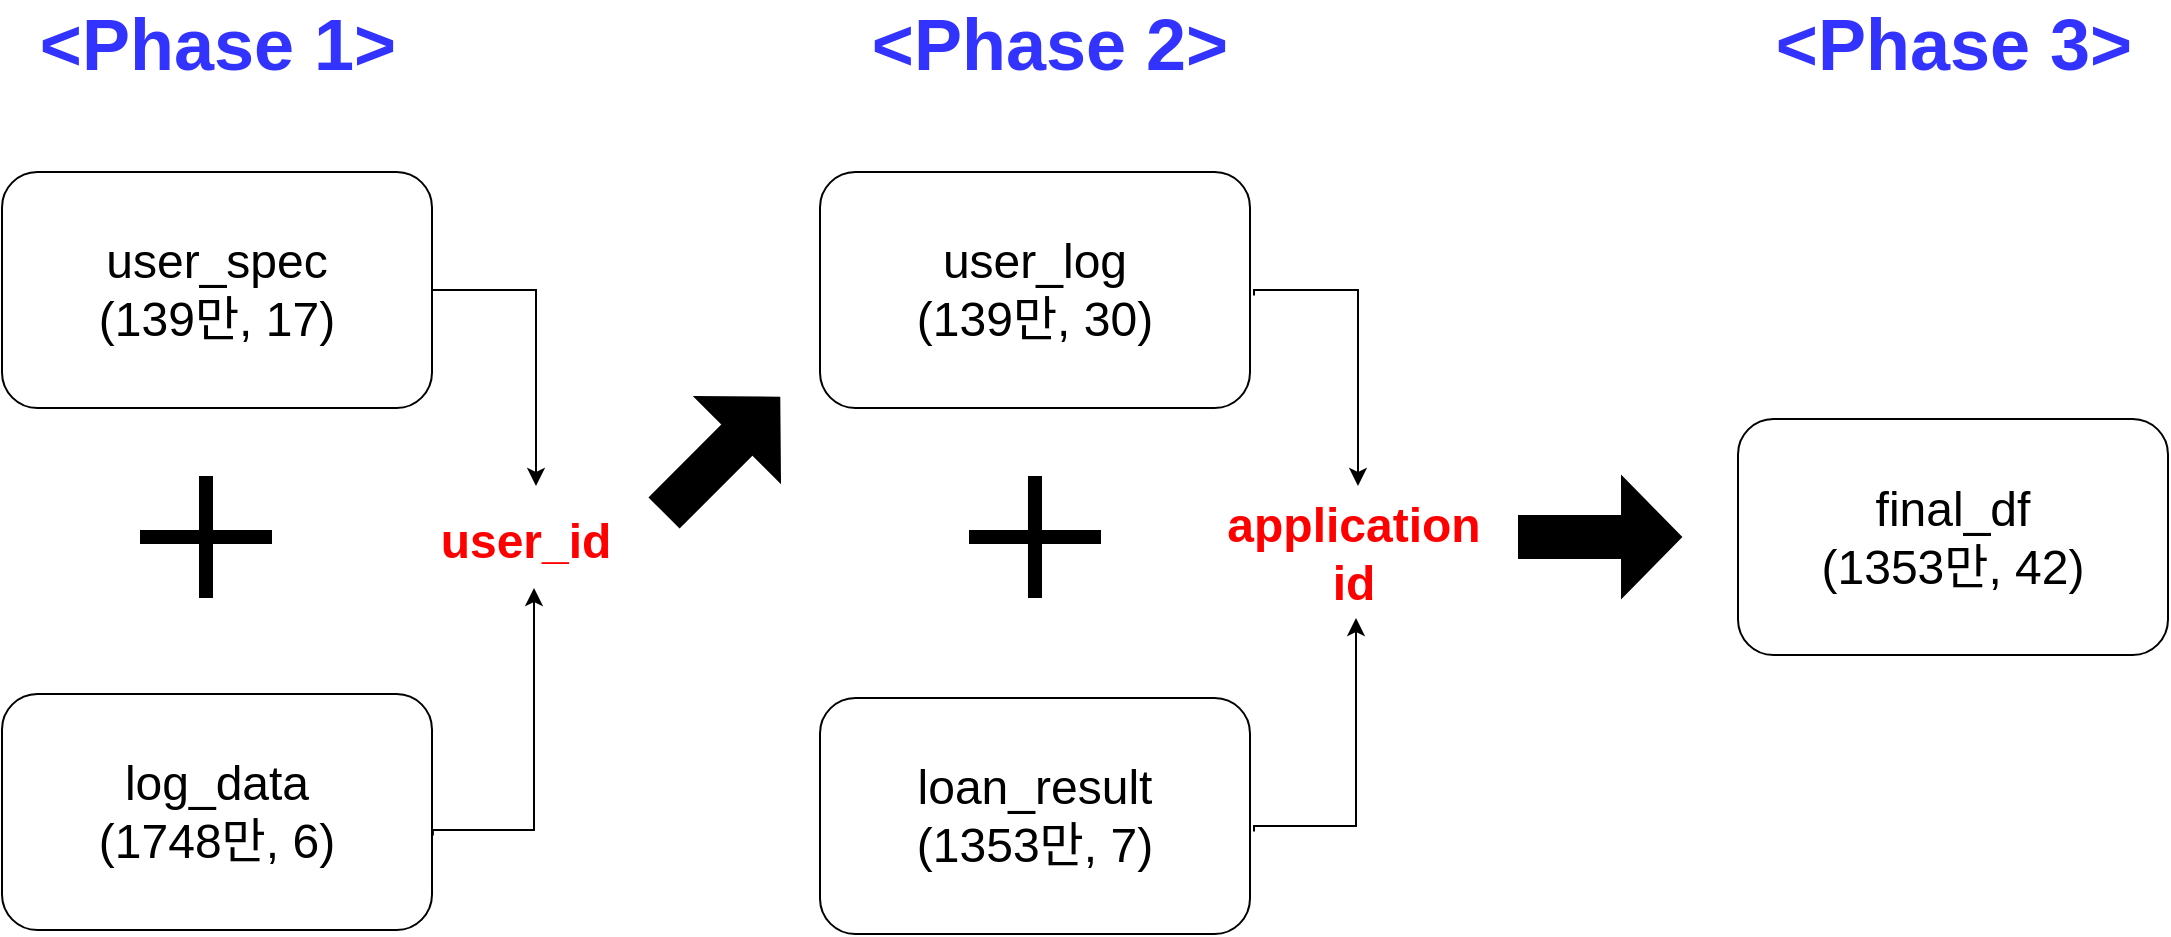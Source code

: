 <mxfile version="20.4.0" type="device"><diagram id="8duwtQllxiG5KmrNK3zE" name="페이지-1"><mxGraphModel dx="1906" dy="1045" grid="0" gridSize="10" guides="1" tooltips="1" connect="1" arrows="1" fold="1" page="1" pageScale="1" pageWidth="1200" pageHeight="1920" math="0" shadow="0"><root><mxCell id="0"/><mxCell id="1" parent="0"/><mxCell id="yQst7Z8qBeFgsQx69tKb-1" value="&lt;font style=&quot;font-size: 24px;&quot;&gt;user_spec&lt;br&gt;(139만, 17)&lt;br&gt;&lt;/font&gt;" style="rounded=1;whiteSpace=wrap;html=1;" parent="1" vertex="1"><mxGeometry x="58" y="330" width="215" height="118" as="geometry"/></mxCell><mxCell id="yQst7Z8qBeFgsQx69tKb-2" value="&lt;span style=&quot;font-size: 24px;&quot;&gt;log_data&lt;br&gt;(1748만, 6)&lt;br&gt;&lt;/span&gt;" style="rounded=1;whiteSpace=wrap;html=1;" parent="1" vertex="1"><mxGeometry x="58" y="591" width="215" height="118" as="geometry"/></mxCell><mxCell id="yQst7Z8qBeFgsQx69tKb-4" value="" style="shape=cross;whiteSpace=wrap;html=1;fontSize=24;fillColor=#000000;strokeColor=none;size=0.115;" parent="1" vertex="1"><mxGeometry x="127" y="482" width="66" height="61" as="geometry"/></mxCell><mxCell id="yQst7Z8qBeFgsQx69tKb-8" value="&lt;b&gt;&lt;font color=&quot;#ff0000&quot;&gt;user_id&lt;/font&gt;&lt;/b&gt;" style="text;html=1;strokeColor=none;fillColor=none;align=center;verticalAlign=middle;whiteSpace=wrap;rounded=0;fontSize=24;" parent="1" vertex="1"><mxGeometry x="290" y="500" width="60" height="30" as="geometry"/></mxCell><mxCell id="yQst7Z8qBeFgsQx69tKb-14" value="" style="shape=singleArrow;direction=south;whiteSpace=wrap;html=1;strokeColor=default;fontSize=24;fontColor=#FF0000;fillColor=#000000;arrowWidth=0.35;arrowSize=0.364;rotation=-135;" parent="1" vertex="1"><mxGeometry x="388" y="431" width="60" height="81" as="geometry"/></mxCell><mxCell id="yQst7Z8qBeFgsQx69tKb-15" value="&lt;font style=&quot;font-size: 24px;&quot;&gt;user_log&lt;br&gt;(139만, 30)&lt;br&gt;&lt;/font&gt;" style="rounded=1;whiteSpace=wrap;html=1;" parent="1" vertex="1"><mxGeometry x="467" y="330" width="215" height="118" as="geometry"/></mxCell><mxCell id="yQst7Z8qBeFgsQx69tKb-19" value="&lt;span style=&quot;font-size: 24px;&quot;&gt;loan_result&lt;br&gt;(1353만, 7)&lt;br&gt;&lt;/span&gt;" style="rounded=1;whiteSpace=wrap;html=1;" parent="1" vertex="1"><mxGeometry x="467" y="593" width="215" height="118" as="geometry"/></mxCell><mxCell id="yQst7Z8qBeFgsQx69tKb-21" value="&lt;b&gt;&lt;font color=&quot;#ff0000&quot;&gt;application&lt;br&gt;id&lt;/font&gt;&lt;/b&gt;" style="text;html=1;strokeColor=none;fillColor=none;align=center;verticalAlign=middle;whiteSpace=wrap;rounded=0;fontSize=24;" parent="1" vertex="1"><mxGeometry x="704" y="506" width="60" height="30" as="geometry"/></mxCell><mxCell id="yQst7Z8qBeFgsQx69tKb-22" value="" style="shape=cross;whiteSpace=wrap;html=1;fontSize=24;fillColor=#000000;strokeColor=none;size=0.115;" parent="1" vertex="1"><mxGeometry x="541.5" y="482" width="66" height="61" as="geometry"/></mxCell><mxCell id="yQst7Z8qBeFgsQx69tKb-26" value="" style="edgeStyle=elbowEdgeStyle;elbow=vertical;endArrow=classic;html=1;rounded=0;fontSize=24;fontColor=#FF0000;exitX=1.002;exitY=0.6;exitDx=0;exitDy=0;exitPerimeter=0;" parent="1" source="yQst7Z8qBeFgsQx69tKb-2" edge="1"><mxGeometry width="50" height="50" relative="1" as="geometry"><mxPoint x="324" y="711" as="sourcePoint"/><mxPoint x="324" y="538" as="targetPoint"/><Array as="points"><mxPoint x="301" y="659"/></Array></mxGeometry></mxCell><mxCell id="yQst7Z8qBeFgsQx69tKb-27" value="" style="edgeStyle=elbowEdgeStyle;elbow=vertical;endArrow=classic;html=1;rounded=0;fontSize=24;fontColor=#FF0000;exitX=1.002;exitY=0.6;exitDx=0;exitDy=0;exitPerimeter=0;" parent="1" edge="1"><mxGeometry width="50" height="50" relative="1" as="geometry"><mxPoint x="273.0" y="391.8" as="sourcePoint"/><mxPoint x="325" y="487" as="targetPoint"/><Array as="points"><mxPoint x="300.57" y="389"/></Array></mxGeometry></mxCell><mxCell id="yQst7Z8qBeFgsQx69tKb-29" value="" style="edgeStyle=elbowEdgeStyle;elbow=vertical;endArrow=classic;html=1;rounded=0;fontSize=24;fontColor=#FF0000;exitX=1.002;exitY=0.6;exitDx=0;exitDy=0;exitPerimeter=0;" parent="1" edge="1"><mxGeometry width="50" height="50" relative="1" as="geometry"><mxPoint x="684.0" y="659.8" as="sourcePoint"/><mxPoint x="735" y="553" as="targetPoint"/><Array as="points"><mxPoint x="711.57" y="657"/></Array></mxGeometry></mxCell><mxCell id="yQst7Z8qBeFgsQx69tKb-30" value="" style="edgeStyle=elbowEdgeStyle;elbow=vertical;endArrow=classic;html=1;rounded=0;fontSize=24;fontColor=#FF0000;exitX=1.002;exitY=0.6;exitDx=0;exitDy=0;exitPerimeter=0;" parent="1" edge="1"><mxGeometry width="50" height="50" relative="1" as="geometry"><mxPoint x="684" y="391.8" as="sourcePoint"/><mxPoint x="736" y="487" as="targetPoint"/><Array as="points"><mxPoint x="711.57" y="389"/></Array></mxGeometry></mxCell><mxCell id="yQst7Z8qBeFgsQx69tKb-32" value="" style="shape=singleArrow;direction=south;whiteSpace=wrap;html=1;strokeColor=default;fontSize=24;fontColor=#FF0000;fillColor=#000000;arrowWidth=0.35;arrowSize=0.364;rotation=-90;" parent="1" vertex="1"><mxGeometry x="827" y="472" width="60" height="81" as="geometry"/></mxCell><mxCell id="yQst7Z8qBeFgsQx69tKb-33" value="&lt;font style=&quot;font-size: 24px;&quot;&gt;final_df&lt;br&gt;(1353만, 42)&lt;br&gt;&lt;/font&gt;" style="rounded=1;whiteSpace=wrap;html=1;" parent="1" vertex="1"><mxGeometry x="926" y="453.5" width="215" height="118" as="geometry"/></mxCell><mxCell id="yQst7Z8qBeFgsQx69tKb-34" value="&lt;b&gt;&lt;font color=&quot;#3333ff&quot; style=&quot;font-size: 36px;&quot;&gt;&amp;lt;Phase 1&amp;gt;&lt;/font&gt;&lt;/b&gt;" style="text;html=1;strokeColor=none;fillColor=none;align=center;verticalAlign=middle;whiteSpace=wrap;rounded=0;fontSize=24;" parent="1" vertex="1"><mxGeometry x="65.5" y="251" width="200" height="30" as="geometry"/></mxCell><mxCell id="yQst7Z8qBeFgsQx69tKb-35" value="&lt;b&gt;&lt;font color=&quot;#3333ff&quot; style=&quot;font-size: 36px;&quot;&gt;&amp;lt;Phase 2&amp;gt;&lt;/font&gt;&lt;/b&gt;" style="text;html=1;strokeColor=none;fillColor=none;align=center;verticalAlign=middle;whiteSpace=wrap;rounded=0;fontSize=24;" parent="1" vertex="1"><mxGeometry x="482" y="251" width="200" height="30" as="geometry"/></mxCell><mxCell id="yQst7Z8qBeFgsQx69tKb-36" value="&lt;b&gt;&lt;font color=&quot;#3333ff&quot; style=&quot;font-size: 36px;&quot;&gt;&amp;lt;Phase 3&amp;gt;&lt;/font&gt;&lt;/b&gt;" style="text;html=1;strokeColor=none;fillColor=none;align=center;verticalAlign=middle;whiteSpace=wrap;rounded=0;fontSize=24;" parent="1" vertex="1"><mxGeometry x="933.5" y="251" width="200" height="30" as="geometry"/></mxCell></root></mxGraphModel></diagram></mxfile>
